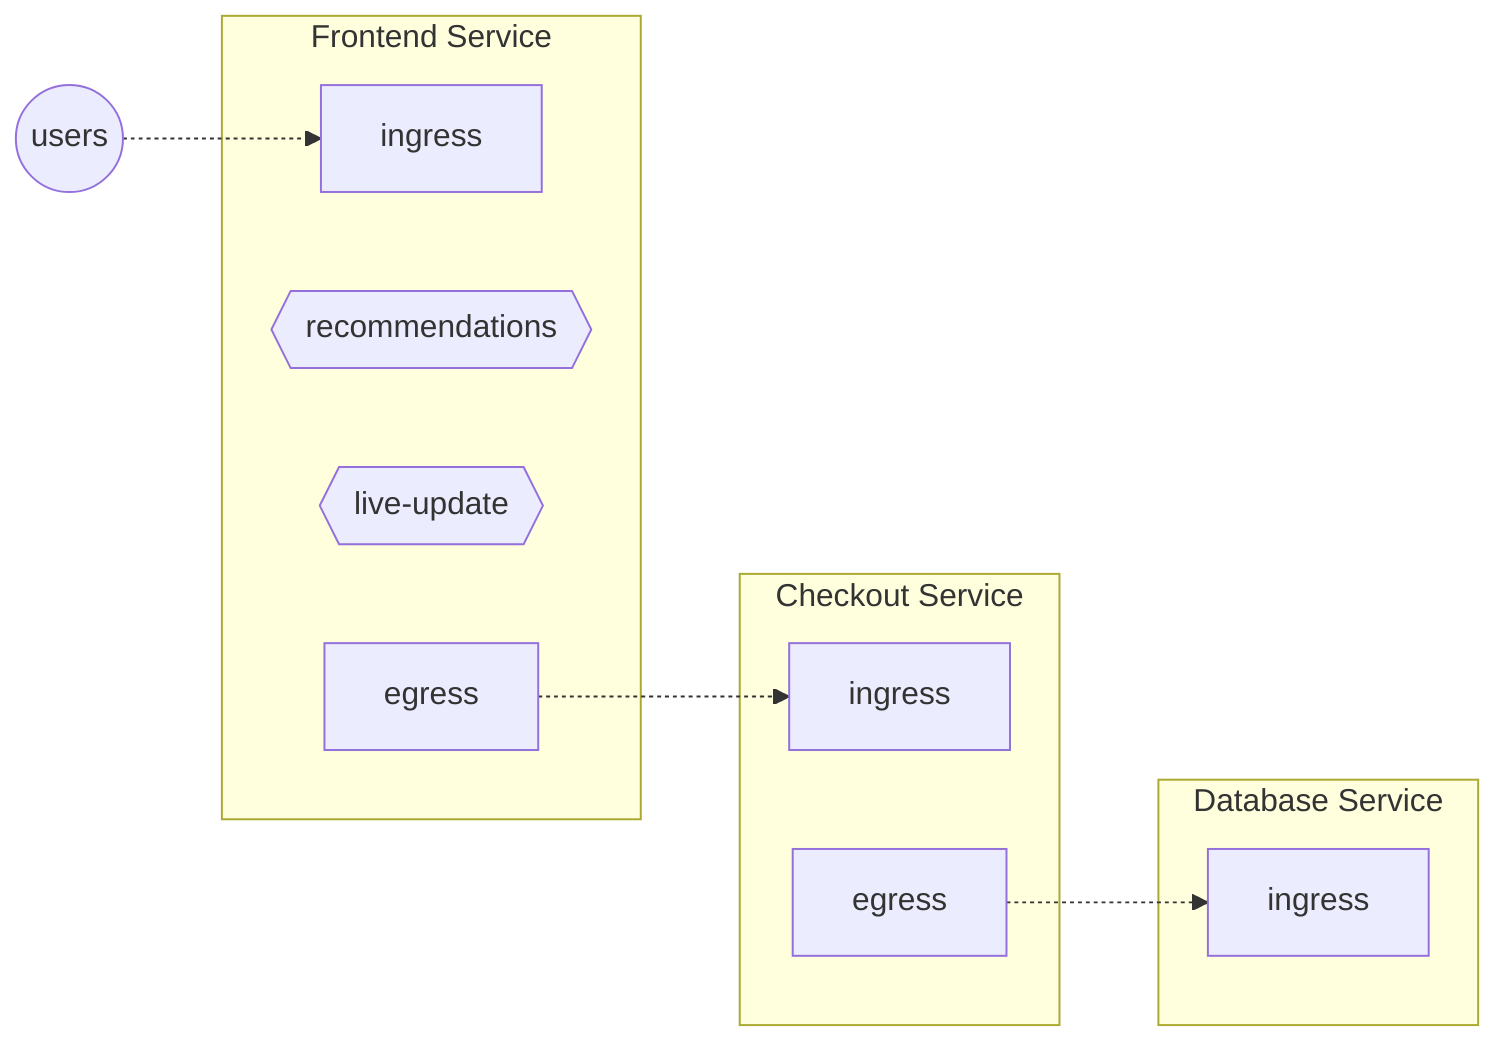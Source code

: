 graph LR
  users(("users"))
  subgraph Frontend Service
    fingress["ingress"]
    recommendations{{"recommendations"}}
    live-update{{"live-update"}}
    fegress["egress"]
  end
  subgraph Checkout Service
    cingress["ingress"]
    cegress["egress"]
  end
  subgraph Database Service
    dbingress["ingress"]
  end
  users -.-> fingress
  fegress -.-> cingress
  cegress -.-> dbingress